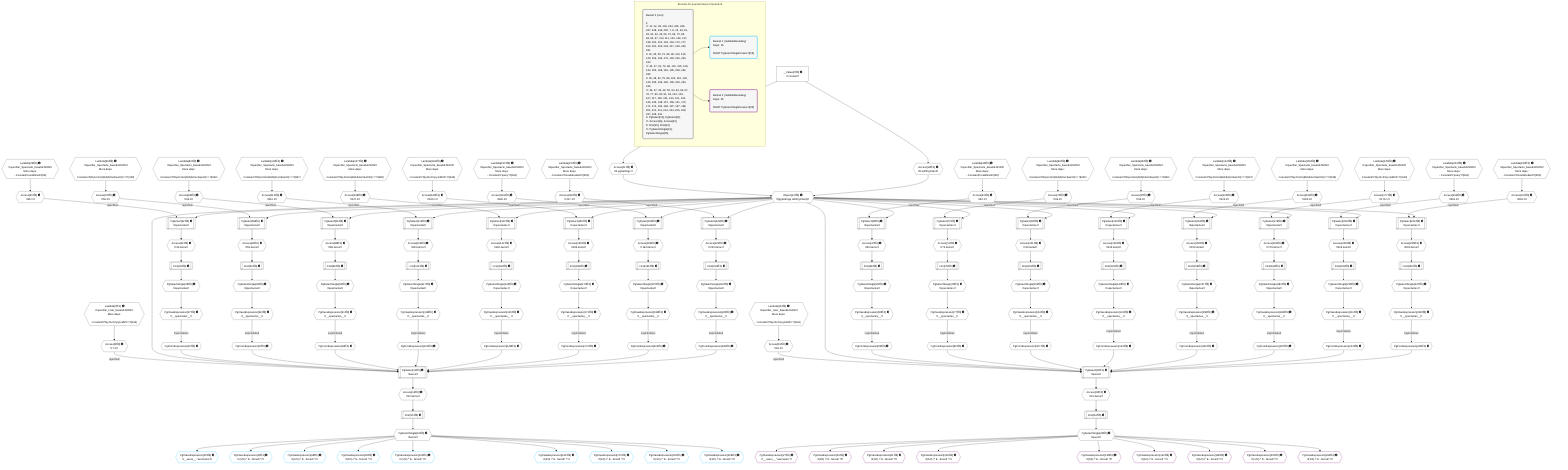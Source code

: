 %%{init: {'themeVariables': { 'fontSize': '12px'}}}%%
graph TD
    classDef path fill:#eee,stroke:#000,color:#000
    classDef plan fill:#fff,stroke-width:1px,color:#000
    classDef itemplan fill:#fff,stroke-width:2px,color:#000
    classDef unbatchedplan fill:#dff,stroke-width:1px,color:#000
    classDef sideeffectplan fill:#fcc,stroke-width:2px,color:#000
    classDef bucket fill:#f6f6f6,color:#000,stroke-width:2px,text-align:left

    subgraph "Buckets for queries/relay/computed-id"
    Bucket0("Bucket 0 (root)<br /><br />1: <br />ᐳ: 11, 12, 28, 243, 244, 245, 246, 247, 248, 249, 250, 7, 8, 13, 18, 19, 29, 30, 42, 43, 56, 57, 69, 70, 83, 84, 96, 97, 110, 111, 123, 124, 137, 138, 150, 151, 163, 164, 176, 177, 190, 191, 203, 204, 217, 218, 230, 231<br />2: 32, 45, 59, 72, 86, 99, 113, 126, 140, 153, 166, 179, 193, 206, 220, 233<br />ᐳ: 34, 47, 61, 74, 88, 101, 115, 128, 142, 155, 168, 181, 195, 208, 222, 235<br />3: 35, 48, 62, 75, 89, 102, 116, 129, 143, 156, 169, 182, 196, 209, 223, 236<br />ᐳ: 36, 37, 40, 49, 50, 53, 63, 64, 67, 76, 77, 80, 90, 91, 94, 103, 104, 107, 117, 118, 121, 130, 131, 134, 144, 145, 148, 157, 158, 161, 170, 171, 174, 183, 184, 187, 197, 198, 201, 210, 211, 214, 224, 225, 228, 237, 238, 241<br />4: PgSelect[10], PgSelect[21]<br />ᐳ: Access[14], Access[23]<br />5: First[15], First[24]<br />ᐳ: PgSelectSingle[16], PgSelectSingle[25]"):::bucket
    Bucket1("Bucket 1 (nullableBoundary)<br />Deps: 16<br /><br />ROOT PgSelectSingleᐸusersᐳ[16]"):::bucket
    Bucket2("Bucket 2 (nullableBoundary)<br />Deps: 25<br /><br />ROOT PgSelectSingleᐸusersᐳ[25]"):::bucket
    end
    Bucket0 --> Bucket1 & Bucket2

    %% plan dependencies
    PgSelect10[["PgSelect[10∈0] ➊<br />ᐸusersᐳ"]]:::plan
    Object13{{"Object[13∈0] ➊<br />ᐸ{pgSettings,withPgClient}ᐳ"}}:::plan
    Access8{{"Access[8∈0] ➊<br />ᐸ7.1ᐳ"}}:::plan
    PgFromExpression40{{"PgFromExpression[40∈0] ➊"}}:::plan
    PgFromExpression67{{"PgFromExpression[67∈0] ➊"}}:::plan
    PgFromExpression94{{"PgFromExpression[94∈0] ➊"}}:::plan
    PgFromExpression121{{"PgFromExpression[121∈0] ➊"}}:::plan
    PgFromExpression148{{"PgFromExpression[148∈0] ➊"}}:::plan
    PgFromExpression174{{"PgFromExpression[174∈0] ➊"}}:::plan
    PgFromExpression201{{"PgFromExpression[201∈0] ➊"}}:::plan
    PgFromExpression228{{"PgFromExpression[228∈0] ➊"}}:::plan
    Access8 -->|rejectNull| PgSelect10
    Object13 & PgFromExpression40 & PgFromExpression67 & PgFromExpression94 & PgFromExpression121 & PgFromExpression148 & PgFromExpression174 & PgFromExpression201 & PgFromExpression228 --> PgSelect10
    PgSelect21[["PgSelect[21∈0] ➊<br />ᐸusersᐳ"]]:::plan
    Access19{{"Access[19∈0] ➊<br />ᐸ18.1ᐳ"}}:::plan
    PgFromExpression53{{"PgFromExpression[53∈0] ➊"}}:::plan
    PgFromExpression80{{"PgFromExpression[80∈0] ➊"}}:::plan
    PgFromExpression107{{"PgFromExpression[107∈0] ➊"}}:::plan
    PgFromExpression134{{"PgFromExpression[134∈0] ➊"}}:::plan
    PgFromExpression161{{"PgFromExpression[161∈0] ➊"}}:::plan
    PgFromExpression187{{"PgFromExpression[187∈0] ➊"}}:::plan
    PgFromExpression214{{"PgFromExpression[214∈0] ➊"}}:::plan
    PgFromExpression241{{"PgFromExpression[241∈0] ➊"}}:::plan
    Access19 -->|rejectNull| PgSelect21
    Object13 & PgFromExpression53 & PgFromExpression80 & PgFromExpression107 & PgFromExpression134 & PgFromExpression161 & PgFromExpression187 & PgFromExpression214 & PgFromExpression241 --> PgSelect21
    Access11{{"Access[11∈0] ➊<br />ᐸ2.pgSettingsᐳ"}}:::plan
    Access12{{"Access[12∈0] ➊<br />ᐸ2.withPgClientᐳ"}}:::plan
    Access11 & Access12 --> Object13
    PgSelect32[["PgSelect[32∈0] ➊<br />ᐸspectaclesᐳ"]]:::plan
    Access30{{"Access[30∈0] ➊<br />ᐸ29.1ᐳ"}}:::plan
    Access30 -->|rejectNull| PgSelect32
    Object13 --> PgSelect32
    PgSelect45[["PgSelect[45∈0] ➊<br />ᐸspectaclesᐳ"]]:::plan
    Access43{{"Access[43∈0] ➊<br />ᐸ42.1ᐳ"}}:::plan
    Access43 -->|rejectNull| PgSelect45
    Object13 --> PgSelect45
    PgSelect59[["PgSelect[59∈0] ➊<br />ᐸspectaclesᐳ"]]:::plan
    Access57{{"Access[57∈0] ➊<br />ᐸ56.1ᐳ"}}:::plan
    Access57 -->|rejectNull| PgSelect59
    Object13 --> PgSelect59
    PgSelect72[["PgSelect[72∈0] ➊<br />ᐸspectaclesᐳ"]]:::plan
    Access70{{"Access[70∈0] ➊<br />ᐸ69.1ᐳ"}}:::plan
    Access70 -->|rejectNull| PgSelect72
    Object13 --> PgSelect72
    PgSelect86[["PgSelect[86∈0] ➊<br />ᐸspectaclesᐳ"]]:::plan
    Access84{{"Access[84∈0] ➊<br />ᐸ83.1ᐳ"}}:::plan
    Access84 -->|rejectNull| PgSelect86
    Object13 --> PgSelect86
    PgSelect99[["PgSelect[99∈0] ➊<br />ᐸspectaclesᐳ"]]:::plan
    Access97{{"Access[97∈0] ➊<br />ᐸ96.1ᐳ"}}:::plan
    Access97 -->|rejectNull| PgSelect99
    Object13 --> PgSelect99
    PgSelect113[["PgSelect[113∈0] ➊<br />ᐸspectaclesᐳ"]]:::plan
    Access111{{"Access[111∈0] ➊<br />ᐸ110.1ᐳ"}}:::plan
    Access111 -->|rejectNull| PgSelect113
    Object13 --> PgSelect113
    PgSelect126[["PgSelect[126∈0] ➊<br />ᐸspectaclesᐳ"]]:::plan
    Access124{{"Access[124∈0] ➊<br />ᐸ123.1ᐳ"}}:::plan
    Access124 -->|rejectNull| PgSelect126
    Object13 --> PgSelect126
    PgSelect140[["PgSelect[140∈0] ➊<br />ᐸspectaclesᐳ"]]:::plan
    Access138{{"Access[138∈0] ➊<br />ᐸ137.1ᐳ"}}:::plan
    Access138 -->|rejectNull| PgSelect140
    Object13 --> PgSelect140
    PgSelect153[["PgSelect[153∈0] ➊<br />ᐸspectaclesᐳ"]]:::plan
    Access151{{"Access[151∈0] ➊<br />ᐸ150.1ᐳ"}}:::plan
    Access151 -->|rejectNull| PgSelect153
    Object13 --> PgSelect153
    PgSelect166[["PgSelect[166∈0] ➊<br />ᐸspectaclesᐳ"]]:::plan
    Access164{{"Access[164∈0] ➊<br />ᐸ163.1ᐳ"}}:::plan
    Access164 -->|rejectNull| PgSelect166
    Object13 --> PgSelect166
    PgSelect179[["PgSelect[179∈0] ➊<br />ᐸspectaclesᐳ"]]:::plan
    Access177{{"Access[177∈0] ➊<br />ᐸ176.1ᐳ"}}:::plan
    Access177 -->|rejectNull| PgSelect179
    Object13 --> PgSelect179
    PgSelect193[["PgSelect[193∈0] ➊<br />ᐸspectaclesᐳ"]]:::plan
    Access191{{"Access[191∈0] ➊<br />ᐸ190.1ᐳ"}}:::plan
    Access191 -->|rejectNull| PgSelect193
    Object13 --> PgSelect193
    PgSelect206[["PgSelect[206∈0] ➊<br />ᐸspectaclesᐳ"]]:::plan
    Access204{{"Access[204∈0] ➊<br />ᐸ203.1ᐳ"}}:::plan
    Access204 -->|rejectNull| PgSelect206
    Object13 --> PgSelect206
    PgSelect220[["PgSelect[220∈0] ➊<br />ᐸspectaclesᐳ"]]:::plan
    Access218{{"Access[218∈0] ➊<br />ᐸ217.1ᐳ"}}:::plan
    Access218 -->|rejectNull| PgSelect220
    Object13 --> PgSelect220
    PgSelect233[["PgSelect[233∈0] ➊<br />ᐸspectaclesᐳ"]]:::plan
    Access231{{"Access[231∈0] ➊<br />ᐸ230.1ᐳ"}}:::plan
    Access231 -->|rejectNull| PgSelect233
    Object13 --> PgSelect233
    Lambda7{{"Lambda[7∈0] ➊<br />ᐸspecifier_User_base64JSONᐳ<br />More deps:<br />- Constantᐸ'WyJ1c2VycyIsMV0='ᐳ[243]"}}:::plan
    Lambda7 --> Access8
    __Value2["__Value[2∈0] ➊<br />ᐸcontextᐳ"]:::plan
    __Value2 --> Access11
    __Value2 --> Access12
    Access14{{"Access[14∈0] ➊<br />ᐸ10.itemsᐳ"}}:::plan
    PgSelect10 --> Access14
    First15[["First[15∈0] ➊"]]:::plan
    Access14 --> First15
    PgSelectSingle16{{"PgSelectSingle[16∈0] ➊<br />ᐸusersᐳ"}}:::plan
    First15 --> PgSelectSingle16
    Lambda18{{"Lambda[18∈0] ➊<br />ᐸspecifier_User_base64JSONᐳ<br />More deps:<br />- Constantᐸ'WyJ1c2VycyIsMl0='ᐳ[244]"}}:::plan
    Lambda18 --> Access19
    Access23{{"Access[23∈0] ➊<br />ᐸ21.itemsᐳ"}}:::plan
    PgSelect21 --> Access23
    First24[["First[24∈0] ➊"]]:::plan
    Access23 --> First24
    PgSelectSingle25{{"PgSelectSingle[25∈0] ➊<br />ᐸusersᐳ"}}:::plan
    First24 --> PgSelectSingle25
    Lambda29{{"Lambda[29∈0] ➊<br />ᐸspecifier_Spectacle_base64JSONᐳ<br />More deps:<br />- Constantᐸundefinedᐳ[28]"}}:::plan
    Lambda29 --> Access30
    Access34{{"Access[34∈0] ➊<br />ᐸ32.itemsᐳ"}}:::plan
    PgSelect32 --> Access34
    First35[["First[35∈0] ➊"]]:::plan
    Access34 --> First35
    PgSelectSingle36{{"PgSelectSingle[36∈0] ➊<br />ᐸspectaclesᐳ"}}:::plan
    First35 --> PgSelectSingle36
    PgClassExpression37{{"PgClassExpression[37∈0] ➊<br />ᐸ__spectacles__ᐳ"}}:::plan
    PgSelectSingle36 --> PgClassExpression37
    PgClassExpression37 -->|trapInhibited| PgFromExpression40
    Lambda42{{"Lambda[42∈0] ➊<br />ᐸspecifier_Spectacle_base64JSONᐳ<br />More deps:<br />- Constantᐸundefinedᐳ[28]"}}:::plan
    Lambda42 --> Access43
    Access47{{"Access[47∈0] ➊<br />ᐸ45.itemsᐳ"}}:::plan
    PgSelect45 --> Access47
    First48[["First[48∈0] ➊"]]:::plan
    Access47 --> First48
    PgSelectSingle49{{"PgSelectSingle[49∈0] ➊<br />ᐸspectaclesᐳ"}}:::plan
    First48 --> PgSelectSingle49
    PgClassExpression50{{"PgClassExpression[50∈0] ➊<br />ᐸ__spectacles__ᐳ"}}:::plan
    PgSelectSingle49 --> PgClassExpression50
    PgClassExpression50 -->|trapInhibited| PgFromExpression53
    Lambda56{{"Lambda[56∈0] ➊<br />ᐸspecifier_Spectacle_base64JSONᐳ<br />More deps:<br />- Constantᐸ'WyJzcGVjdGFjbGVzIiwxXQ=='ᐳ[245]"}}:::plan
    Lambda56 --> Access57
    Access61{{"Access[61∈0] ➊<br />ᐸ59.itemsᐳ"}}:::plan
    PgSelect59 --> Access61
    First62[["First[62∈0] ➊"]]:::plan
    Access61 --> First62
    PgSelectSingle63{{"PgSelectSingle[63∈0] ➊<br />ᐸspectaclesᐳ"}}:::plan
    First62 --> PgSelectSingle63
    PgClassExpression64{{"PgClassExpression[64∈0] ➊<br />ᐸ__spectacles__ᐳ"}}:::plan
    PgSelectSingle63 --> PgClassExpression64
    PgClassExpression64 -->|trapInhibited| PgFromExpression67
    Lambda69{{"Lambda[69∈0] ➊<br />ᐸspecifier_Spectacle_base64JSONᐳ<br />More deps:<br />- Constantᐸ'WyJzcGVjdGFjbGVzIiwxXQ=='ᐳ[245]"}}:::plan
    Lambda69 --> Access70
    Access74{{"Access[74∈0] ➊<br />ᐸ72.itemsᐳ"}}:::plan
    PgSelect72 --> Access74
    First75[["First[75∈0] ➊"]]:::plan
    Access74 --> First75
    PgSelectSingle76{{"PgSelectSingle[76∈0] ➊<br />ᐸspectaclesᐳ"}}:::plan
    First75 --> PgSelectSingle76
    PgClassExpression77{{"PgClassExpression[77∈0] ➊<br />ᐸ__spectacles__ᐳ"}}:::plan
    PgSelectSingle76 --> PgClassExpression77
    PgClassExpression77 -->|trapInhibited| PgFromExpression80
    Lambda83{{"Lambda[83∈0] ➊<br />ᐸspecifier_Spectacle_base64JSONᐳ<br />More deps:<br />- Constantᐸ'WyJzcGVjdGFjbGVzIiwyXQ=='ᐳ[246]"}}:::plan
    Lambda83 --> Access84
    Access88{{"Access[88∈0] ➊<br />ᐸ86.itemsᐳ"}}:::plan
    PgSelect86 --> Access88
    First89[["First[89∈0] ➊"]]:::plan
    Access88 --> First89
    PgSelectSingle90{{"PgSelectSingle[90∈0] ➊<br />ᐸspectaclesᐳ"}}:::plan
    First89 --> PgSelectSingle90
    PgClassExpression91{{"PgClassExpression[91∈0] ➊<br />ᐸ__spectacles__ᐳ"}}:::plan
    PgSelectSingle90 --> PgClassExpression91
    PgClassExpression91 -->|trapInhibited| PgFromExpression94
    Lambda96{{"Lambda[96∈0] ➊<br />ᐸspecifier_Spectacle_base64JSONᐳ<br />More deps:<br />- Constantᐸ'WyJzcGVjdGFjbGVzIiwyXQ=='ᐳ[246]"}}:::plan
    Lambda96 --> Access97
    Access101{{"Access[101∈0] ➊<br />ᐸ99.itemsᐳ"}}:::plan
    PgSelect99 --> Access101
    First102[["First[102∈0] ➊"]]:::plan
    Access101 --> First102
    PgSelectSingle103{{"PgSelectSingle[103∈0] ➊<br />ᐸspectaclesᐳ"}}:::plan
    First102 --> PgSelectSingle103
    PgClassExpression104{{"PgClassExpression[104∈0] ➊<br />ᐸ__spectacles__ᐳ"}}:::plan
    PgSelectSingle103 --> PgClassExpression104
    PgClassExpression104 -->|trapInhibited| PgFromExpression107
    Lambda110{{"Lambda[110∈0] ➊<br />ᐸspecifier_Spectacle_base64JSONᐳ<br />More deps:<br />- Constantᐸ'WyJzcGVjdGFjbGVzIiwzXQ=='ᐳ[247]"}}:::plan
    Lambda110 --> Access111
    Access115{{"Access[115∈0] ➊<br />ᐸ113.itemsᐳ"}}:::plan
    PgSelect113 --> Access115
    First116[["First[116∈0] ➊"]]:::plan
    Access115 --> First116
    PgSelectSingle117{{"PgSelectSingle[117∈0] ➊<br />ᐸspectaclesᐳ"}}:::plan
    First116 --> PgSelectSingle117
    PgClassExpression118{{"PgClassExpression[118∈0] ➊<br />ᐸ__spectacles__ᐳ"}}:::plan
    PgSelectSingle117 --> PgClassExpression118
    PgClassExpression118 -->|trapInhibited| PgFromExpression121
    Lambda123{{"Lambda[123∈0] ➊<br />ᐸspecifier_Spectacle_base64JSONᐳ<br />More deps:<br />- Constantᐸ'WyJzcGVjdGFjbGVzIiwzXQ=='ᐳ[247]"}}:::plan
    Lambda123 --> Access124
    Access128{{"Access[128∈0] ➊<br />ᐸ126.itemsᐳ"}}:::plan
    PgSelect126 --> Access128
    First129[["First[129∈0] ➊"]]:::plan
    Access128 --> First129
    PgSelectSingle130{{"PgSelectSingle[130∈0] ➊<br />ᐸspectaclesᐳ"}}:::plan
    First129 --> PgSelectSingle130
    PgClassExpression131{{"PgClassExpression[131∈0] ➊<br />ᐸ__spectacles__ᐳ"}}:::plan
    PgSelectSingle130 --> PgClassExpression131
    PgClassExpression131 -->|trapInhibited| PgFromExpression134
    Lambda137{{"Lambda[137∈0] ➊<br />ᐸspecifier_Spectacle_base64JSONᐳ<br />More deps:<br />- Constantᐸ'WyJzcGVjdGFjbGVzIiw0XQ=='ᐳ[248]"}}:::plan
    Lambda137 --> Access138
    Access142{{"Access[142∈0] ➊<br />ᐸ140.itemsᐳ"}}:::plan
    PgSelect140 --> Access142
    First143[["First[143∈0] ➊"]]:::plan
    Access142 --> First143
    PgSelectSingle144{{"PgSelectSingle[144∈0] ➊<br />ᐸspectaclesᐳ"}}:::plan
    First143 --> PgSelectSingle144
    PgClassExpression145{{"PgClassExpression[145∈0] ➊<br />ᐸ__spectacles__ᐳ"}}:::plan
    PgSelectSingle144 --> PgClassExpression145
    PgClassExpression145 -->|trapInhibited| PgFromExpression148
    Lambda150{{"Lambda[150∈0] ➊<br />ᐸspecifier_Spectacle_base64JSONᐳ<br />More deps:<br />- Constantᐸ'WyJzcGVjdGFjbGVzIiw0XQ=='ᐳ[248]"}}:::plan
    Lambda150 --> Access151
    Access155{{"Access[155∈0] ➊<br />ᐸ153.itemsᐳ"}}:::plan
    PgSelect153 --> Access155
    First156[["First[156∈0] ➊"]]:::plan
    Access155 --> First156
    PgSelectSingle157{{"PgSelectSingle[157∈0] ➊<br />ᐸspectaclesᐳ"}}:::plan
    First156 --> PgSelectSingle157
    PgClassExpression158{{"PgClassExpression[158∈0] ➊<br />ᐸ__spectacles__ᐳ"}}:::plan
    PgSelectSingle157 --> PgClassExpression158
    PgClassExpression158 -->|trapInhibited| PgFromExpression161
    Lambda163{{"Lambda[163∈0] ➊<br />ᐸspecifier_Spectacle_base64JSONᐳ<br />More deps:<br />- Constantᐸ'WyJ1c2VycyIsMV0='ᐳ[243]"}}:::plan
    Lambda163 --> Access164
    Access168{{"Access[168∈0] ➊<br />ᐸ166.itemsᐳ"}}:::plan
    PgSelect166 --> Access168
    First169[["First[169∈0] ➊"]]:::plan
    Access168 --> First169
    PgSelectSingle170{{"PgSelectSingle[170∈0] ➊<br />ᐸspectaclesᐳ"}}:::plan
    First169 --> PgSelectSingle170
    PgClassExpression171{{"PgClassExpression[171∈0] ➊<br />ᐸ__spectacles__ᐳ"}}:::plan
    PgSelectSingle170 --> PgClassExpression171
    PgClassExpression171 -->|trapInhibited| PgFromExpression174
    Lambda176{{"Lambda[176∈0] ➊<br />ᐸspecifier_Spectacle_base64JSONᐳ<br />More deps:<br />- Constantᐸ'WyJ1c2VycyIsMV0='ᐳ[243]"}}:::plan
    Lambda176 --> Access177
    Access181{{"Access[181∈0] ➊<br />ᐸ179.itemsᐳ"}}:::plan
    PgSelect179 --> Access181
    First182[["First[182∈0] ➊"]]:::plan
    Access181 --> First182
    PgSelectSingle183{{"PgSelectSingle[183∈0] ➊<br />ᐸspectaclesᐳ"}}:::plan
    First182 --> PgSelectSingle183
    PgClassExpression184{{"PgClassExpression[184∈0] ➊<br />ᐸ__spectacles__ᐳ"}}:::plan
    PgSelectSingle183 --> PgClassExpression184
    PgClassExpression184 -->|trapInhibited| PgFromExpression187
    Lambda190{{"Lambda[190∈0] ➊<br />ᐸspecifier_Spectacle_base64JSONᐳ<br />More deps:<br />- Constantᐸ'query'ᐳ[249]"}}:::plan
    Lambda190 --> Access191
    Access195{{"Access[195∈0] ➊<br />ᐸ193.itemsᐳ"}}:::plan
    PgSelect193 --> Access195
    First196[["First[196∈0] ➊"]]:::plan
    Access195 --> First196
    PgSelectSingle197{{"PgSelectSingle[197∈0] ➊<br />ᐸspectaclesᐳ"}}:::plan
    First196 --> PgSelectSingle197
    PgClassExpression198{{"PgClassExpression[198∈0] ➊<br />ᐸ__spectacles__ᐳ"}}:::plan
    PgSelectSingle197 --> PgClassExpression198
    PgClassExpression198 -->|trapInhibited| PgFromExpression201
    Lambda203{{"Lambda[203∈0] ➊<br />ᐸspecifier_Spectacle_base64JSONᐳ<br />More deps:<br />- Constantᐸ'query'ᐳ[249]"}}:::plan
    Lambda203 --> Access204
    Access208{{"Access[208∈0] ➊<br />ᐸ206.itemsᐳ"}}:::plan
    PgSelect206 --> Access208
    First209[["First[209∈0] ➊"]]:::plan
    Access208 --> First209
    PgSelectSingle210{{"PgSelectSingle[210∈0] ➊<br />ᐸspectaclesᐳ"}}:::plan
    First209 --> PgSelectSingle210
    PgClassExpression211{{"PgClassExpression[211∈0] ➊<br />ᐸ__spectacles__ᐳ"}}:::plan
    PgSelectSingle210 --> PgClassExpression211
    PgClassExpression211 -->|trapInhibited| PgFromExpression214
    Lambda217{{"Lambda[217∈0] ➊<br />ᐸspecifier_Spectacle_base64JSONᐳ<br />More deps:<br />- Constantᐸ'invalidnodeid'ᐳ[250]"}}:::plan
    Lambda217 --> Access218
    Access222{{"Access[222∈0] ➊<br />ᐸ220.itemsᐳ"}}:::plan
    PgSelect220 --> Access222
    First223[["First[223∈0] ➊"]]:::plan
    Access222 --> First223
    PgSelectSingle224{{"PgSelectSingle[224∈0] ➊<br />ᐸspectaclesᐳ"}}:::plan
    First223 --> PgSelectSingle224
    PgClassExpression225{{"PgClassExpression[225∈0] ➊<br />ᐸ__spectacles__ᐳ"}}:::plan
    PgSelectSingle224 --> PgClassExpression225
    PgClassExpression225 -->|trapInhibited| PgFromExpression228
    Lambda230{{"Lambda[230∈0] ➊<br />ᐸspecifier_Spectacle_base64JSONᐳ<br />More deps:<br />- Constantᐸ'invalidnodeid'ᐳ[250]"}}:::plan
    Lambda230 --> Access231
    Access235{{"Access[235∈0] ➊<br />ᐸ233.itemsᐳ"}}:::plan
    PgSelect233 --> Access235
    First236[["First[236∈0] ➊"]]:::plan
    Access235 --> First236
    PgSelectSingle237{{"PgSelectSingle[237∈0] ➊<br />ᐸspectaclesᐳ"}}:::plan
    First236 --> PgSelectSingle237
    PgClassExpression238{{"PgClassExpression[238∈0] ➊<br />ᐸ__spectacles__ᐳ"}}:::plan
    PgSelectSingle237 --> PgClassExpression238
    PgClassExpression238 -->|trapInhibited| PgFromExpression241
    PgClassExpression26{{"PgClassExpression[26∈1] ➊<br />ᐸ__users__.”username”ᐳ"}}:::plan
    PgSelectSingle16 --> PgClassExpression26
    PgClassExpression41{{"PgClassExpression[41∈1] ➊<br />ᐸ(1/0) /* E...ferred! */ᐳ"}}:::plan
    PgSelectSingle16 --> PgClassExpression41
    PgClassExpression68{{"PgClassExpression[68∈1] ➊<br />ᐸ(1/0) /* E...ferred! */ᐳ"}}:::plan
    PgSelectSingle16 --> PgClassExpression68
    PgClassExpression95{{"PgClassExpression[95∈1] ➊<br />ᐸ(1/0) /* E...ferred! */ᐳ"}}:::plan
    PgSelectSingle16 --> PgClassExpression95
    PgClassExpression122{{"PgClassExpression[122∈1] ➊<br />ᐸ(1/0) /* E...ferred! */ᐳ"}}:::plan
    PgSelectSingle16 --> PgClassExpression122
    PgClassExpression149{{"PgClassExpression[149∈1] ➊<br />ᐸ(1/0) /* E...ferred! */ᐳ"}}:::plan
    PgSelectSingle16 --> PgClassExpression149
    PgClassExpression175{{"PgClassExpression[175∈1] ➊<br />ᐸ(1/0) /* E...ferred! */ᐳ"}}:::plan
    PgSelectSingle16 --> PgClassExpression175
    PgClassExpression202{{"PgClassExpression[202∈1] ➊<br />ᐸ(1/0) /* E...ferred! */ᐳ"}}:::plan
    PgSelectSingle16 --> PgClassExpression202
    PgClassExpression229{{"PgClassExpression[229∈1] ➊<br />ᐸ(1/0) /* E...ferred! */ᐳ"}}:::plan
    PgSelectSingle16 --> PgClassExpression229
    PgClassExpression27{{"PgClassExpression[27∈2] ➊<br />ᐸ__users__.”username”ᐳ"}}:::plan
    PgSelectSingle25 --> PgClassExpression27
    PgClassExpression54{{"PgClassExpression[54∈2] ➊<br />ᐸ(1/0) /* E...ferred! */ᐳ"}}:::plan
    PgSelectSingle25 --> PgClassExpression54
    PgClassExpression81{{"PgClassExpression[81∈2] ➊<br />ᐸ(1/0) /* E...ferred! */ᐳ"}}:::plan
    PgSelectSingle25 --> PgClassExpression81
    PgClassExpression108{{"PgClassExpression[108∈2] ➊<br />ᐸ(1/0) /* E...ferred! */ᐳ"}}:::plan
    PgSelectSingle25 --> PgClassExpression108
    PgClassExpression135{{"PgClassExpression[135∈2] ➊<br />ᐸ(1/0) /* E...ferred! */ᐳ"}}:::plan
    PgSelectSingle25 --> PgClassExpression135
    PgClassExpression162{{"PgClassExpression[162∈2] ➊<br />ᐸ(1/0) /* E...ferred! */ᐳ"}}:::plan
    PgSelectSingle25 --> PgClassExpression162
    PgClassExpression188{{"PgClassExpression[188∈2] ➊<br />ᐸ(1/0) /* E...ferred! */ᐳ"}}:::plan
    PgSelectSingle25 --> PgClassExpression188
    PgClassExpression215{{"PgClassExpression[215∈2] ➊<br />ᐸ(1/0) /* E...ferred! */ᐳ"}}:::plan
    PgSelectSingle25 --> PgClassExpression215
    PgClassExpression242{{"PgClassExpression[242∈2] ➊<br />ᐸ(1/0) /* E...ferred! */ᐳ"}}:::plan
    PgSelectSingle25 --> PgClassExpression242

    %% define steps
    classDef bucket0 stroke:#696969
    class Bucket0,__Value2,Lambda7,Access8,PgSelect10,Access11,Access12,Object13,Access14,First15,PgSelectSingle16,Lambda18,Access19,PgSelect21,Access23,First24,PgSelectSingle25,Lambda29,Access30,PgSelect32,Access34,First35,PgSelectSingle36,PgClassExpression37,PgFromExpression40,Lambda42,Access43,PgSelect45,Access47,First48,PgSelectSingle49,PgClassExpression50,PgFromExpression53,Lambda56,Access57,PgSelect59,Access61,First62,PgSelectSingle63,PgClassExpression64,PgFromExpression67,Lambda69,Access70,PgSelect72,Access74,First75,PgSelectSingle76,PgClassExpression77,PgFromExpression80,Lambda83,Access84,PgSelect86,Access88,First89,PgSelectSingle90,PgClassExpression91,PgFromExpression94,Lambda96,Access97,PgSelect99,Access101,First102,PgSelectSingle103,PgClassExpression104,PgFromExpression107,Lambda110,Access111,PgSelect113,Access115,First116,PgSelectSingle117,PgClassExpression118,PgFromExpression121,Lambda123,Access124,PgSelect126,Access128,First129,PgSelectSingle130,PgClassExpression131,PgFromExpression134,Lambda137,Access138,PgSelect140,Access142,First143,PgSelectSingle144,PgClassExpression145,PgFromExpression148,Lambda150,Access151,PgSelect153,Access155,First156,PgSelectSingle157,PgClassExpression158,PgFromExpression161,Lambda163,Access164,PgSelect166,Access168,First169,PgSelectSingle170,PgClassExpression171,PgFromExpression174,Lambda176,Access177,PgSelect179,Access181,First182,PgSelectSingle183,PgClassExpression184,PgFromExpression187,Lambda190,Access191,PgSelect193,Access195,First196,PgSelectSingle197,PgClassExpression198,PgFromExpression201,Lambda203,Access204,PgSelect206,Access208,First209,PgSelectSingle210,PgClassExpression211,PgFromExpression214,Lambda217,Access218,PgSelect220,Access222,First223,PgSelectSingle224,PgClassExpression225,PgFromExpression228,Lambda230,Access231,PgSelect233,Access235,First236,PgSelectSingle237,PgClassExpression238,PgFromExpression241 bucket0
    classDef bucket1 stroke:#00bfff
    class Bucket1,PgClassExpression26,PgClassExpression41,PgClassExpression68,PgClassExpression95,PgClassExpression122,PgClassExpression149,PgClassExpression175,PgClassExpression202,PgClassExpression229 bucket1
    classDef bucket2 stroke:#7f007f
    class Bucket2,PgClassExpression27,PgClassExpression54,PgClassExpression81,PgClassExpression108,PgClassExpression135,PgClassExpression162,PgClassExpression188,PgClassExpression215,PgClassExpression242 bucket2